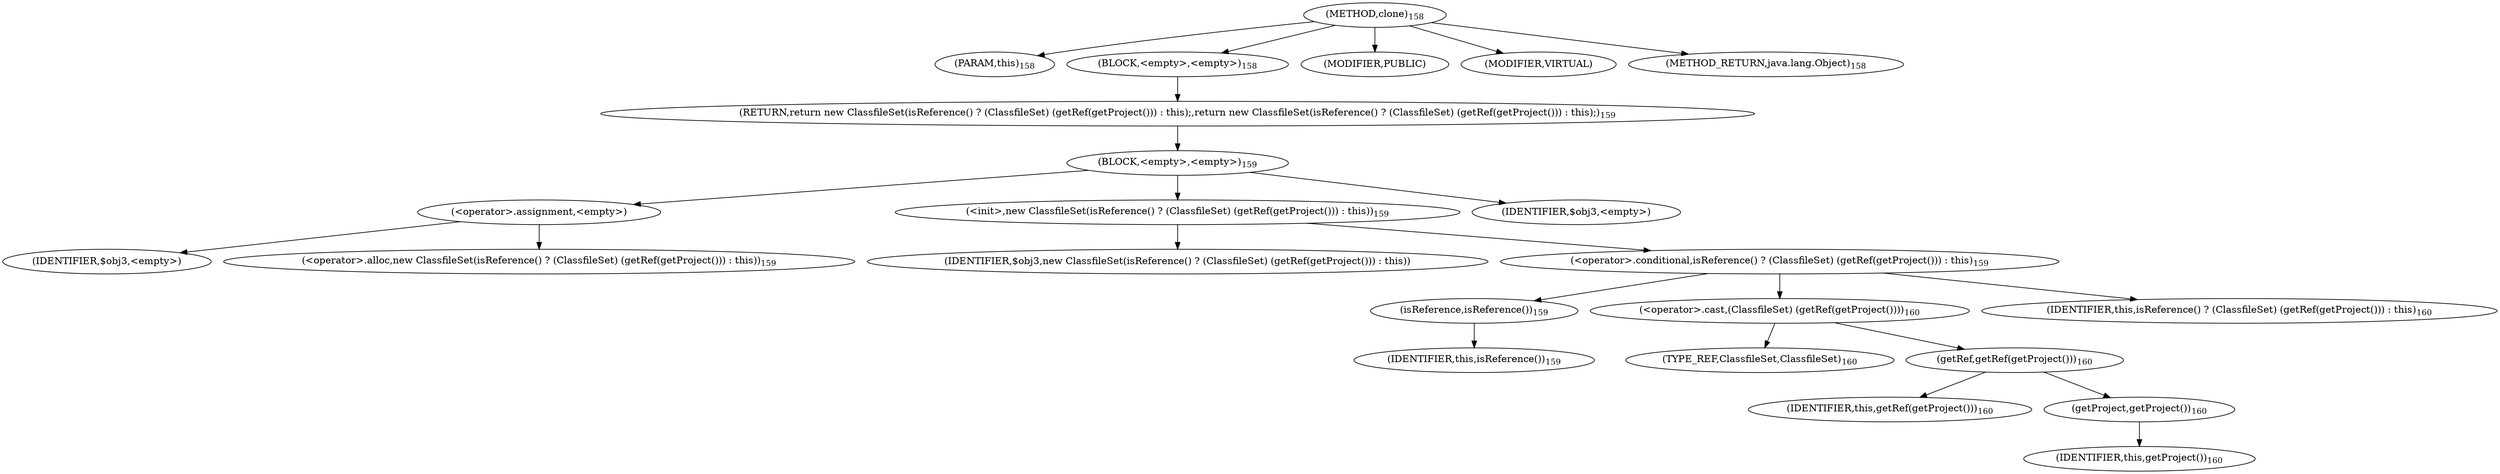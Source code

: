 digraph "clone" {  
"292" [label = <(METHOD,clone)<SUB>158</SUB>> ]
"30" [label = <(PARAM,this)<SUB>158</SUB>> ]
"293" [label = <(BLOCK,&lt;empty&gt;,&lt;empty&gt;)<SUB>158</SUB>> ]
"294" [label = <(RETURN,return new ClassfileSet(isReference() ? (ClassfileSet) (getRef(getProject())) : this);,return new ClassfileSet(isReference() ? (ClassfileSet) (getRef(getProject())) : this);)<SUB>159</SUB>> ]
"295" [label = <(BLOCK,&lt;empty&gt;,&lt;empty&gt;)<SUB>159</SUB>> ]
"296" [label = <(&lt;operator&gt;.assignment,&lt;empty&gt;)> ]
"297" [label = <(IDENTIFIER,$obj3,&lt;empty&gt;)> ]
"298" [label = <(&lt;operator&gt;.alloc,new ClassfileSet(isReference() ? (ClassfileSet) (getRef(getProject())) : this))<SUB>159</SUB>> ]
"299" [label = <(&lt;init&gt;,new ClassfileSet(isReference() ? (ClassfileSet) (getRef(getProject())) : this))<SUB>159</SUB>> ]
"300" [label = <(IDENTIFIER,$obj3,new ClassfileSet(isReference() ? (ClassfileSet) (getRef(getProject())) : this))> ]
"301" [label = <(&lt;operator&gt;.conditional,isReference() ? (ClassfileSet) (getRef(getProject())) : this)<SUB>159</SUB>> ]
"302" [label = <(isReference,isReference())<SUB>159</SUB>> ]
"29" [label = <(IDENTIFIER,this,isReference())<SUB>159</SUB>> ]
"303" [label = <(&lt;operator&gt;.cast,(ClassfileSet) (getRef(getProject())))<SUB>160</SUB>> ]
"304" [label = <(TYPE_REF,ClassfileSet,ClassfileSet)<SUB>160</SUB>> ]
"305" [label = <(getRef,getRef(getProject()))<SUB>160</SUB>> ]
"32" [label = <(IDENTIFIER,this,getRef(getProject()))<SUB>160</SUB>> ]
"306" [label = <(getProject,getProject())<SUB>160</SUB>> ]
"31" [label = <(IDENTIFIER,this,getProject())<SUB>160</SUB>> ]
"33" [label = <(IDENTIFIER,this,isReference() ? (ClassfileSet) (getRef(getProject())) : this)<SUB>160</SUB>> ]
"307" [label = <(IDENTIFIER,$obj3,&lt;empty&gt;)> ]
"308" [label = <(MODIFIER,PUBLIC)> ]
"309" [label = <(MODIFIER,VIRTUAL)> ]
"310" [label = <(METHOD_RETURN,java.lang.Object)<SUB>158</SUB>> ]
  "292" -> "30" 
  "292" -> "293" 
  "292" -> "308" 
  "292" -> "309" 
  "292" -> "310" 
  "293" -> "294" 
  "294" -> "295" 
  "295" -> "296" 
  "295" -> "299" 
  "295" -> "307" 
  "296" -> "297" 
  "296" -> "298" 
  "299" -> "300" 
  "299" -> "301" 
  "301" -> "302" 
  "301" -> "303" 
  "301" -> "33" 
  "302" -> "29" 
  "303" -> "304" 
  "303" -> "305" 
  "305" -> "32" 
  "305" -> "306" 
  "306" -> "31" 
}
